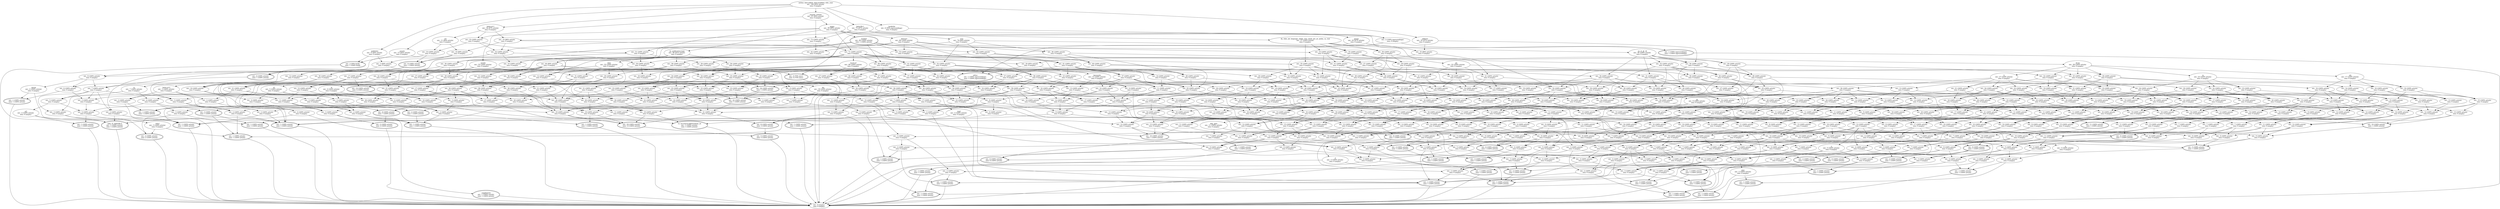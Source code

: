 digraph d{
1 [label="author, date-added, date-modified, title, year
ext.: 100 (93% article) 
own: 0 (empty) "]
2 [label="ext.: 1 (100% article) 
own: 1 (100% article) ", peripheries = 2]
3 [label="ext.: 53 (100% article) 
own: 0 (empty) "]
4 [label="ext.: 9 (100% article) 
own: 7 (100% article) ", peripheries = 2]
5 [label="ext.: 6 (100% article) 
own: 0 (empty) "]
6 [label="ext.: 1 (100% article) 
own: 1 (100% article) ", peripheries = 2]
7 [label="ext.: 10 (100% article) 
own: 0 (empty) "]
8 [label="journal, volume
ext.: 97 (95% article) 
own: 0 (empty) "]
9 [label="ext.: 9 (100% article) 
own: 1 (100% article) ", peripheries = 2]
10 [label="number
ext.: 83 (100% article) 
own: 1 (100% article) ", peripheries = 2]
11 [label="ext.: 27 (100% article) 
own: 0 (empty) "]
12 [label="ext.: 40 (100% article) 
own: 0 (empty) "]
13 [label="ext.: 26 (100% article) 
own: 0 (empty) "]
14 [label="ext.: 33 (100% article) 
own: 0 (empty) "]
15 [label="ext.: 32 (100% article) 
own: 0 (empty) "]
16 [label="ext.: 2 (100% article) 
own: 1 (100% article) ", peripheries = 2]
17 [label="ext.: 10 (100% article) 
own: 0 (empty) "]
18 [label="ext.: 5 (100% article) 
own: 0 (empty) "]
19 [label="ext.: 6 (100% article) 
own: 0 (empty) "]
20 [label="ext.: 1 (100% article) 
own: 1 (100% article) ", peripheries = 2]
21 [label="ext.: 4 (100% article) 
own: 0 (empty) "]
22 [label="ext.: 8 (100% article) 
own: 0 (empty) "]
23 [label="ext.: 2 (100% article) 
own: 0 (empty) "]
24 [label="ext.: 1 (100% article) 
own: 1 (100% article) ", peripheries = 2]
25 [label="ext.: 1 (100% article) 
own: 1 (100% article) ", peripheries = 2]
26 [label="ext.: 66 (100% article) 
own: 0 (empty) "]
27 [label="ext.: 73 (100% article) 
own: 0 (empty) "]
28 [label="ext.: 6 (100% article) 
own: 1 (100% article) ", peripheries = 2]
29 [label="ext.: 37 (100% article) 
own: 0 (empty) "]
30 [label="ext.: 11 (100% article) 
own: 1 (100% article) ", peripheries = 2]
31 [label="ext.: 12 (100% article) 
own: 0 (empty) "]
32 [label="ext.: 4 (100% article) 
own: 0 (empty) "]
33 [label="ext.: 1 (100% article) 
own: 1 (100% article) ", peripheries = 2]
34 [label="ext.: 4 (100% article) 
own: 0 (empty) "]
35 [label="pmc
ext.: 2 (100% article) 
own: 0 (empty) "]
36 [label="ext.: 5 (100% article) 
own: 0 (empty) "]
37 [label="ext.: 2 (100% article) 
own: 0 (empty) "]
38 [label="ext.: 1 (100% article) 
own: 1 (100% article) ", peripheries = 2]
39 [label="ext.: 10 (100% article) 
own: 0 (empty) "]
40 [label="ext.: 4 (100% article) 
own: 1 (100% article) ", peripheries = 2]
41 [label="ext.: 2 (100% article) 
own: 2 (100% article) ", peripheries = 2]
42 [label="abstract
ext.: 60 (100% article) 
own: 0 (empty) "]
43 [label="ext.: 11 (100% article) 
own: 0 (empty) "]
44 [label="pages
ext.: 95 (95% article) 
own: 0 (empty) "]
45 [label="ext.: 46 (100% article) 
own: 0 (empty) "]
46 [label="ext.: 12 (100% article) 
own: 0 (empty) "]
47 [label="ext.: 3 (100% article) 
own: 0 (empty) "]
48 [label="ext.: 1 (100% article) 
own: 1 (100% article) ", peripheries = 2]
49 [label="ext.: 17 (100% article) 
own: 0 (empty) "]
50 [label="ext.: 4 (100% article) 
own: 0 (empty) "]
51 [label="ext.: 2 (100% article) 
own: 0 (empty) "]
52 [label="supplement
ext.: 1 (100% article) 
own: 1 (100% article) ", peripheries = 2]
53 [label="ext.: 2 (100% article) 
own: 1 (100% article) ", peripheries = 2]
54 [label="ext.: 3 (100% article) 
own: 0 (empty) "]
55 [label="ext.: 14 (100% article) 
own: 4 (100% article) ", peripheries = 2]
56 [label="ext.: 44 (90% article) 
own: 0 (empty) "]
57 [label="issn
ext.: 74 (94% article) 
own: 0 (empty) "]
58 [label="ext.: 4 (75% misc) 
own: 4 (75% misc) ", peripheries = 2]
59 [label="ext.: 7 (100% article) 
own: 0 (empty) "]
60 [label="ext.: 11 (100% article) 
own: 0 (empty) "]
61 [label="ext.: 11 (100% article) 
own: 0 (empty) "]
62 [label="ext.: 10 (100% article) 
own: 0 (empty) "]
63 [label="ext.: 42 (100% article) 
own: 0 (empty) "]
64 [label="ext.: 2 (100% article) 
own: 1 (100% article) ", peripheries = 2]
65 [label="ext.: 41 (100% article) 
own: 0 (empty) "]
66 [label="ext.: 9 (100% article) 
own: 1 (100% article) ", peripheries = 2]
67 [label="ext.: 14 (100% article) 
own: 0 (empty) "]
68 [label="ext.: 71 (100% article) 
own: 0 (empty) "]
69 [label="ext.: 14 (100% article) 
own: 0 (empty) "]
70 [label="ext.: 14 (100% article) 
own: 0 (empty) "]
71 [label="ext.: 15 (100% article) 
own: 0 (empty) "]
72 [label="ext.: 11 (100% article) 
own: 0 (empty) "]
73 [label="ext.: 13 (100% article) 
own: 0 (empty) "]
74 [label="ext.: 10 (100% article) 
own: 0 (empty) "]
75 [label="ext.: 3 (100% article) 
own: 0 (empty) "]
76 [label="ext.: 2 (100% article) 
own: 1 (100% article) ", peripheries = 2]
77 [label="ext.: 3 (100% article) 
own: 0 (empty) "]
78 [label="ext.: 7 (100% article) 
own: 0 (empty) "]
79 [label="ext.: 5 (100% article) 
own: 0 (empty) "]
80 [label="ext.: 6 (100% article) 
own: 0 (empty) "]
81 [label="ext.: 1 (100% article) 
own: 1 (100% article) ", peripheries = 2]
82 [label="ext.: 6 (100% article) 
own: 1 (100% article) ", peripheries = 2]
83 [label="ext.: 8 (100% article) 
own: 0 (empty) "]
84 [label="ext.: 5 (100% article) 
own: 0 (empty) "]
85 [label="ext.: 7 (100% article) 
own: 0 (empty) "]
86 [label="ext.: 4 (100% article) 
own: 0 (empty) "]
87 [label="ext.: 1 (100% article) 
own: 1 (100% article) ", peripheries = 2]
88 [label="ext.: 3 (100% article) 
own: 1 (100% article) ", peripheries = 2]
89 [label="ext.: 1 (100% article) 
own: 1 (100% article) ", peripheries = 2]
90 [label="ext.: 6 (100% article) 
own: 0 (empty) "]
91 [label="ext.: 3 (100% article) 
own: 1 (100% article) ", peripheries = 2]
92 [label="ext.: 36 (100% article) 
own: 0 (empty) "]
93 [label="ext.: 63 (100% article) 
own: 0 (empty) "]
94 [label="ext.: 30 (100% article) 
own: 0 (empty) "]
95 [label="ext.: 37 (100% article) 
own: 0 (empty) "]
96 [label="ext.: 48 (100% article) 
own: 0 (empty) "]
97 [label="ext.: 34 (100% article) 
own: 0 (empty) "]
98 [label="ext.: 41 (100% article) 
own: 0 (empty) "]
99 [label="ext.: 52 (100% article) 
own: 0 (empty) "]
100 [label="ext.: 22 (100% article) 
own: 1 (100% article) ", peripheries = 2]
101 [label="ext.: 38 (100% article) 
own: 0 (empty) "]
102 [label="isi, publication-type
ext.: 46 (91% article) 
own: 0 (empty) "]
103 [label="ext.: 24 (100% article) 
own: 1 (100% article) ", peripheries = 2]
104 [label="ext.: 10 (100% article) 
own: 1 (100% article) ", peripheries = 2]
105 [label="ext.: 13 (100% article) 
own: 0 (empty) "]
106 [label="ext.: 13 (100% article) 
own: 0 (empty) "]
107 [label="ext.: 14 (100% article) 
own: 0 (empty) "]
108 [label="ext.: 12 (100% article) 
own: 0 (empty) "]
109 [label="ext.: 13 (100% article) 
own: 0 (empty) "]
110 [label="ext.: 16 (100% article) 
own: 0 (empty) "]
111 [label="ext.: 16 (100% article) 
own: 0 (empty) "]
112 [label="mh
ext.: 17 (100% article) 
own: 0 (empty) "]
113 [label="ext.: 15 (100% article) 
own: 0 (empty) "]
114 [label="ext.: 5 (100% article) 
own: 1 (100% article) ", peripheries = 2]
115 [label="ext.: 7 (100% article) 
own: 0 (empty) "]
116 [label="ext.: 12 (100% article) 
own: 0 (empty) "]
117 [label="ext.: 13 (100% article) 
own: 0 (empty) "]
118 [label="ext.: 6 (100% article) 
own: 0 (empty) "]
119 [label="ext.: 11 (100% article) 
own: 0 (empty) "]
120 [label="ext.: 12 (100% article) 
own: 0 (empty) "]
121 [label="ext.: 12 (100% article) 
own: 0 (empty) "]
122 [label="ext.: 15 (100% article) 
own: 0 (empty) "]
123 [label="ext.: 15 (100% article) 
own: 0 (empty) "]
124 [label="ext.: 16 (100% article) 
own: 0 (empty) "]
125 [label="ext.: 14 (100% article) 
own: 0 (empty) "]
126 [label="ext.: 6 (100% article) 
own: 0 (empty) "]
127 [label="ext.: 8 (100% article) 
own: 0 (empty) "]
128 [label="ext.: 7 (100% article) 
own: 0 (empty) "]
129 [label="ext.: 9 (100% article) 
own: 0 (empty) "]
130 [label="ext.: 8 (100% article) 
own: 0 (empty) "]
131 [label="m3
ext.: 2 (100% article) 
own: 0 (empty) "]
132 [label="ext.: 30 (100% article) 
own: 0 (empty) "]
133 [label="ext.: 29 (100% article) 
own: 0 (empty) "]
134 [label="ext.: 7 (100% article) 
own: 0 (empty) "]
135 [label="ext.: 2 (100% article) 
own: 0 (empty) "]
136 [label="ext.: 5 (100% article) 
own: 0 (empty) "]
137 [label="ext.: 4 (100% article) 
own: 0 (empty) "]
138 [label="ty
ext.: 7 (100% article) 
own: 0 (empty) "]
139 [label="isbn, l3, bdsk-file-2
ext.: 1 (100% article) 
own: 1 (100% article) ", peripheries = 2]
140 [label="bdsk-file-1
ext.: 75 (97% article) 
own: 0 (empty) "]
141 [label="group
ext.: 43 (97% article) 
own: 0 (empty) "]
142 [label="booktitle
ext.: 6 (50% inproceedings) 
own: 0 (empty) "]
143 [label="ext.: 1 (100% inproceedings) 
own: 1 (100% inproceedings) ", peripheries = 2]
144 [label="ext.: 3 (100% article) 
own: 0 (empty) "]
145 [label="ext.: 17 (100% article) 
own: 0 (empty) "]
146 [label="ext.: 6 (100% article) 
own: 0 (empty) "]
147 [label="ext.: 2 (100% article) 
own: 0 (empty) "]
148 [label="ext.: 1 (100% article) 
own: 1 (100% article) ", peripheries = 2]
149 [label="url
ext.: 11 (90% article) 
own: 0 (empty) "]
150 [label="ext.: 10 (90% article) 
own: 0 (empty) "]
151 [label="bdsk-url-1
ext.: 34 (97% article) 
own: 0 (empty) "]
152 [label="ext.: 33 (96% article) 
own: 0 (empty) "]
153 [label="ext.: 20 (95% article) 
own: 0 (empty) "]
154 [label="ext.: 3 (66% article) 
own: 0 (empty) "]
155 [label="ext.: 33 (96% article) 
own: 0 (empty) "]
156 [label="address
ext.: 35 (97% article) 
own: 0 (empty) "]
157 [label="ext.: 2 (100% inproceedings) 
own: 0 (empty) "]
158 [label="editor
ext.: 1 (100% inproceedings) 
own: 1 (100% inproceedings) ", peripheries = 2]
159 [label="ext.: 30 (100% article) 
own: 0 (empty) "]
160 [label="ext.: 2 (100% article) 
own: 0 (empty) "]
161 [label="month
ext.: 33 (100% article) 
own: 0 (empty) "]
162 [label="ext.: 1 (100% article) 
own: 1 (100% article) ", peripheries = 2]
163 [label="publisher
ext.: 4 (50% article) 
own: 0 (empty) "]
164 [label="annote
ext.: 13 (92% article) 
own: 0 (empty) "]
165 [label="ext.: 2 (50% book) 
own: 1 (100% book) ", peripheries = 2]
166 [label="ext.: 14 (100% article) 
own: 0 (empty) "]
167 [label="ext.: 14 (100% article) 
own: 0 (empty) "]
168 [label="ext.: 20 (100% article) 
own: 0 (empty) "]
169 [label="ext.: 21 (100% article) 
own: 0 (empty) "]
170 [label="ext.: 23 (100% article) 
own: 0 (empty) "]
171 [label="ext.: 18 (100% article) 
own: 0 (empty) "]
172 [label="ext.: 7 (100% article) 
own: 0 (empty) "]
173 [label="ext.: 17 (100% article) 
own: 0 (empty) "]
174 [label="ext.: 23 (100% article) 
own: 0 (empty) "]
175 [label="ext.: 24 (100% article) 
own: 0 (empty) "]
176 [label="ext.: 26 (100% article) 
own: 0 (empty) "]
177 [label="ext.: 21 (100% article) 
own: 0 (empty) "]
178 [label="ext.: 8 (100% article) 
own: 0 (empty) "]
179 [label="ext.: 6 (100% article) 
own: 0 (empty) "]
180 [label="ext.: 5 (100% article) 
own: 0 (empty) "]
181 [label="ext.: 16 (100% article) 
own: 0 (empty) "]
182 [label="ext.: 22 (100% article) 
own: 0 (empty) "]
183 [label="ext.: 23 (100% article) 
own: 0 (empty) "]
184 [label="ext.: 25 (100% article) 
own: 0 (empty) "]
185 [label="ext.: 20 (100% article) 
own: 0 (empty) "]
186 [label="ext.: 19 (100% article) 
own: 0 (empty) "]
187 [label="rn
ext.: 25 (100% article) 
own: 0 (empty) "]
188 [label="ext.: 26 (100% article) 
own: 0 (empty) "]
189 [label="dcom
ext.: 28 (100% article) 
own: 0 (empty) "]
190 [label="ext.: 23 (100% article) 
own: 0 (empty) "]
191 [label="ext.: 15 (100% article) 
own: 0 (empty) "]
192 [label="ext.: 21 (100% article) 
own: 0 (empty) "]
193 [label="ext.: 22 (100% article) 
own: 0 (empty) "]
194 [label="ext.: 24 (100% article) 
own: 0 (empty) "]
195 [label="ext.: 19 (100% article) 
own: 0 (empty) "]
196 [label="ext.: 18 (100% article) 
own: 0 (empty) "]
197 [label="ext.: 24 (100% article) 
own: 0 (empty) "]
198 [label="ext.: 25 (100% article) 
own: 0 (empty) "]
199 [label="lr
ext.: 27 (100% article) 
own: 0 (empty) "]
200 [label="ext.: 22 (100% article) 
own: 0 (empty) "]
201 [label="ext.: 47 (100% article) 
own: 0 (empty) "]
202 [label="ext.: 1 (100% article) 
own: 1 (100% article) ", peripheries = 2]
203 [label="ext.: 7 (100% article) 
own: 0 (empty) "]
204 [label="ext.: 7 (100% article) 
own: 0 (empty) "]
205 [label="ext.: 10 (100% article) 
own: 0 (empty) "]
206 [label="ext.: 9 (100% article) 
own: 0 (empty) "]
207 [label="ext.: 10 (100% article) 
own: 0 (empty) "]
208 [label="ext.: 11 (100% article) 
own: 0 (empty) "]
209 [label="ext.: 10 (100% article) 
own: 0 (empty) "]
210 [label="ext.: 10 (100% article) 
own: 0 (empty) "]
211 [label="ext.: 11 (100% article) 
own: 0 (empty) "]
212 [label="ext.: 11 (100% article) 
own: 0 (empty) "]
213 [label="ext.: 12 (100% article) 
own: 0 (empty) "]
214 [label="ext.: 17 (100% article) 
own: 0 (empty) "]
215 [label="ext.: 8 (100% article) 
own: 0 (empty) "]
216 [label="ext.: 3 (100% article) 
own: 1 (100% article) ", peripheries = 2]
217 [label="ext.: 13 (100% article) 
own: 0 (empty) "]
218 [label="ext.: 19 (100% article) 
own: 0 (empty) "]
219 [label="ext.: 29 (100% article) 
own: 0 (empty) "]
220 [label="ext.: 31 (100% article) 
own: 0 (empty) "]
221 [label="ext.: 15 (100% article) 
own: 0 (empty) "]
222 [label="ext.: 16 (100% article) 
own: 0 (empty) "]
223 [label="ext.: 18 (100% article) 
own: 0 (empty) "]
224 [label="ext.: 27 (100% article) 
own: 0 (empty) "]
225 [label="ext.: 35 (100% article) 
own: 0 (empty) "]
226 [label="ext.: 33 (100% article) 
own: 0 (empty) "]
227 [label="ext.: 16 (100% article) 
own: 0 (empty) "]
228 [label="ext.: 21 (100% article) 
own: 0 (empty) "]
229 [label="ext.: 20 (100% article) 
own: 0 (empty) "]
230 [label="ext.: 24 (100% article) 
own: 0 (empty) "]
231 [label="ext.: 16 (100% article) 
own: 0 (empty) "]
232 [label="ext.: 19 (100% article) 
own: 0 (empty) "]
233 [label="ext.: 26 (100% article) 
own: 0 (empty) "]
234 [label="ext.: 33 (100% article) 
own: 0 (empty) "]
235 [label="ext.: 31 (100% article) 
own: 0 (empty) "]
236 [label="ext.: 29 (100% article) 
own: 0 (empty) "]
237 [label="da, edat, jid, language, mhda, own, pmid, pst, pt, pubm, so, stat
ext.: 37 (100% article) 
own: 0 (empty) "]
238 [label="ext.: 35 (100% article) 
own: 0 (empty) "]
239 [label="ext.: 16 (100% article) 
own: 0 (empty) "]
240 [label="ext.: 20 (100% article) 
own: 0 (empty) "]
241 [label="ext.: 19 (100% article) 
own: 0 (empty) "]
242 [label="ext.: 17 (100% article) 
own: 0 (empty) "]
243 [label="pii
ext.: 22 (100% article) 
own: 0 (empty) "]
244 [label="ext.: 21 (100% article) 
own: 0 (empty) "]
245 [label="ext.: 16 (100% article) 
own: 0 (empty) "]
246 [label="ext.: 18 (100% article) 
own: 0 (empty) "]
247 [label="ext.: 12 (100% article) 
own: 0 (empty) "]
248 [label="ext.: 10 (100% article) 
own: 1 (100% article) ", peripheries = 2]
249 [label="ext.: 16 (100% article) 
own: 0 (empty) "]
250 [label="ext.: 19 (100% article) 
own: 0 (empty) "]
251 [label="ext.: 18 (100% article) 
own: 0 (empty) "]
252 [label="ext.: 21 (100% article) 
own: 0 (empty) "]
253 [label="ext.: 17 (100% article) 
own: 0 (empty) "]
254 [label="ext.: 20 (100% article) 
own: 0 (empty) "]
255 [label="ext.: 8 (100% article) 
own: 1 (100% article) ", peripheries = 2]
256 [label="ext.: 10 (100% article) 
own: 0 (empty) "]
257 [label="ext.: 6 (100% article) 
own: 0 (empty) "]
258 [label="ext.: 7 (100% article) 
own: 0 (empty) "]
259 [label="ext.: 7 (100% article) 
own: 0 (empty) "]
260 [label="ext.: 8 (100% article) 
own: 0 (empty) "]
261 [label="ext.: 4 (100% article) 
own: 0 (empty) "]
262 [label="ext.: 4 (100% article) 
own: 0 (empty) "]
263 [label="ext.: 13 (100% article) 
own: 0 (empty) "]
264 [label="ext.: 11 (100% article) 
own: 0 (empty) "]
265 [label="ext.: 2 (100% article) 
own: 1 (100% article) ", peripheries = 2]
266 [label="ext.: 6 (100% article) 
own: 1 (100% article) ", peripheries = 2]
267 [label="ext.: 10 (100% article) 
own: 0 (empty) "]
268 [label="ext.: 25 (100% article) 
own: 0 (empty) "]
269 [label="ext.: 12 (100% article) 
own: 0 (empty) "]
270 [label="ext.: 28 (100% article) 
own: 0 (empty) "]
271 [label="ext.: 23 (100% article) 
own: 0 (empty) "]
272 [label="ext.: 25 (100% article) 
own: 0 (empty) "]
273 [label="ext.: 9 (100% article) 
own: 0 (empty) "]
274 [label="ext.: 12 (100% article) 
own: 0 (empty) "]
275 [label="ext.: 17 (100% article) 
own: 0 (empty) "]
276 [label="ext.: 22 (100% article) 
own: 0 (empty) "]
277 [label="co, iso-source-abbreviation, ps
ext.: 1 (100% article) 
own: 1 (100% article) ", peripheries = 2]
278 [label="ext.: 9 (100% article) 
own: 0 (empty) "]
279 [label="ext.: 18 (100% article) 
own: 0 (empty) "]
280 [label="ext.: 28 (100% article) 
own: 0 (empty) "]
281 [label="ext.: 30 (100% article) 
own: 0 (empty) "]
282 [label="ext.: 14 (100% article) 
own: 0 (empty) "]
283 [label="ext.: 10 (100% article) 
own: 0 (empty) "]
284 [label="ext.: 17 (100% article) 
own: 0 (empty) "]
285 [label="ext.: 26 (100% article) 
own: 0 (empty) "]
286 [label="ext.: 34 (100% article) 
own: 0 (empty) "]
287 [label="ext.: 32 (100% article) 
own: 0 (empty) "]
288 [label="ext.: 15 (100% article) 
own: 0 (empty) "]
289 [label="ext.: 20 (100% article) 
own: 0 (empty) "]
290 [label="ext.: 19 (100% article) 
own: 0 (empty) "]
291 [label="ext.: 23 (100% article) 
own: 0 (empty) "]
292 [label="ext.: 15 (100% article) 
own: 0 (empty) "]
293 [label="ext.: 18 (100% article) 
own: 0 (empty) "]
294 [label="ext.: 25 (100% article) 
own: 0 (empty) "]
295 [label="ext.: 32 (100% article) 
own: 0 (empty) "]
296 [label="ext.: 30 (100% article) 
own: 0 (empty) "]
297 [label="ext.: 28 (100% article) 
own: 0 (empty) "]
298 [label="au, jt, pl, sb
ext.: 36 (100% article) 
own: 0 (empty) "]
299 [label="ext.: 34 (100% article) 
own: 0 (empty) "]
300 [label="ext.: 15 (100% article) 
own: 0 (empty) "]
301 [label="ext.: 19 (100% article) 
own: 0 (empty) "]
302 [label="ext.: 18 (100% article) 
own: 0 (empty) "]
303 [label="ext.: 16 (100% article) 
own: 0 (empty) "]
304 [label="ext.: 21 (100% article) 
own: 0 (empty) "]
305 [label="ext.: 20 (100% article) 
own: 0 (empty) "]
306 [label="ext.: 15 (100% article) 
own: 0 (empty) "]
307 [label="ext.: 15 (100% article) 
own: 0 (empty) "]
308 [label="ext.: 17 (100% article) 
own: 0 (empty) "]
309 [label="ext.: 11 (100% article) 
own: 0 (empty) "]
310 [label="ext.: 12 (100% article) 
own: 0 (empty) "]
311 [label="ext.: 10 (100% article) 
own: 0 (empty) "]
312 [label="ext.: 6 (100% article) 
own: 6 (100% article) ", peripheries = 2]
313 [label="ext.: 5 (100% article) 
own: 0 (empty) "]
314 [label="ext.: 15 (100% article) 
own: 0 (empty) "]
315 [label="ext.: 1 (100% article) 
own: 1 (100% article) ", peripheries = 2]
316 [label="ext.: 2 (100% article) 
own: 0 (empty) "]
317 [label="si
ext.: 3 (100% article) 
own: 0 (empty) "]
318 [label="ext.: 1 (100% article) 
own: 1 (100% article) ", peripheries = 2]
319 [label="ext.: 8 (100% article) 
own: 0 (empty) "]
320 [label="ext.: 4 (100% article) 
own: 0 (empty) "]
321 [label="ext.: 15 (100% article) 
own: 0 (empty) "]
322 [label="ext.: 10 (100% article) 
own: 0 (empty) "]
323 [label="ext.: 11 (100% article) 
own: 0 (empty) "]
324 [label="ext.: 18 (100% article) 
own: 0 (empty) "]
325 [label="ext.: 13 (100% article) 
own: 0 (empty) "]
326 [label="keywords
ext.: 15 (100% article) 
own: 0 (empty) "]
327 [label="ext.: 17 (100% article) 
own: 0 (empty) "]
328 [label="ext.: 20 (100% article) 
own: 0 (empty) "]
329 [label="ext.: 16 (100% article) 
own: 0 (empty) "]
330 [label="ext.: 19 (100% article) 
own: 0 (empty) "]
331 [label="ext.: 7 (100% article) 
own: 0 (empty) "]
332 [label="ext.: 9 (100% article) 
own: 0 (empty) "]
333 [label="ext.: 25 (100% article) 
own: 0 (empty) "]
334 [label="ext.: 28 (100% article) 
own: 0 (empty) "]
335 [label="ext.: 27 (100% article) 
own: 0 (empty) "]
336 [label="ext.: 30 (100% article) 
own: 0 (empty) "]
337 [label="ext.: 17 (100% article) 
own: 0 (empty) "]
338 [label="ext.: 19 (100% article) 
own: 0 (empty) "]
339 [label="ext.: 17 (100% article) 
own: 0 (empty) "]
340 [label="ext.: 20 (100% article) 
own: 0 (empty) "]
341 [label="ext.: 19 (100% article) 
own: 0 (empty) "]
342 [label="ext.: 22 (100% article) 
own: 0 (empty) "]
343 [label="ext.: 18 (100% article) 
own: 0 (empty) "]
344 [label="ext.: 21 (100% article) 
own: 0 (empty) "]
345 [label="ext.: 9 (100% article) 
own: 0 (empty) "]
346 [label="ext.: 11 (100% article) 
own: 0 (empty) "]
347 [label="ext.: 10 (100% article) 
own: 0 (empty) "]
348 [label="ext.: 13 (100% article) 
own: 0 (empty) "]
349 [label="ext.: 39 (100% article) 
own: 0 (empty) "]
350 [label="ext.: 24 (100% article) 
own: 0 (empty) "]
351 [label="ext.: 27 (100% article) 
own: 0 (empty) "]
352 [label="ext.: 26 (100% article) 
own: 0 (empty) "]
353 [label="ext.: 29 (100% article) 
own: 0 (empty) "]
354 [label="ext.: 16 (100% article) 
own: 0 (empty) "]
355 [label="ext.: 18 (100% article) 
own: 0 (empty) "]
356 [label="ext.: 2 (100% article) 
own: 1 (100% article) ", peripheries = 2]
357 [label="ext.: 4 (100% article) 
own: 0 (empty) "]
358 [label="ext.: 7 (100% article) 
own: 0 (empty) "]
359 [label="ext.: 2 (100% article) 
own: 0 (empty) "]
360 [label="ext.: 12 (100% article) 
own: 0 (empty) "]
361 [label="ext.: 9 (100% article) 
own: 0 (empty) "]
362 [label="ext.: 1 (100% article) 
own: 1 (100% article) ", peripheries = 2]
363 [label="ext.: 28 (100% article) 
own: 0 (empty) "]
364 [label="ext.: 27 (100% article) 
own: 0 (empty) "]
365 [label="dep, phst
ext.: 11 (100% article) 
own: 0 (empty) "]
366 [label="gr
ext.: 9 (100% article) 
own: 0 (empty) "]
367 [label="ext.: 19 (100% article) 
own: 0 (empty) "]
368 [label="ext.: 4 (100% article) 
own: 0 (empty) "]
369 [label="ext.: 31 (100% article) 
own: 0 (empty) "]
370 [label="ext.: 30 (100% article) 
own: 0 (empty) "]
371 [label="ext.: 18 (100% article) 
own: 0 (empty) "]
372 [label="local-url
ext.: 49 (100% article) 
own: 0 (empty) "]
373 [label="ext.: 6 (100% article) 
own: 0 (empty) "]
374 [label="ext.: 16 (100% article) 
own: 0 (empty) "]
375 [label="ext.: 18 (100% article) 
own: 0 (empty) "]
376 [label="ext.: 12 (100% article) 
own: 0 (empty) "]
377 [label="ext.: 17 (100% article) 
own: 0 (empty) "]
378 [label="ext.: 20 (100% article) 
own: 0 (empty) "]
379 [label="ext.: 19 (100% article) 
own: 0 (empty) "]
380 [label="ext.: 13 (100% article) 
own: 0 (empty) "]
381 [label="ext.: 13 (100% article) 
own: 0 (empty) "]
382 [label="ext.: 14 (100% article) 
own: 0 (empty) "]
383 [label="ext.: 4 (100% article) 
own: 0 (empty) "]
384 [label="ext.: 23 (100% article) 
own: 0 (empty) "]
385 [label="ext.: 7 (100% article) 
own: 0 (empty) "]
386 [label="ext.: 16 (100% article) 
own: 0 (empty) "]
387 [label="ext.: 19 (100% article) 
own: 0 (empty) "]
388 [label="ext.: 20 (100% article) 
own: 0 (empty) "]
389 [label="ext.: 3 (100% article) 
own: 0 (empty) "]
390 [label="ext.: 1 (100% article) 
own: 1 (100% article) ", peripheries = 2]
391 [label="ext.: 3 (100% article) 
own: 0 (empty) "]
392 [label="ext.: 2 (100% article) 
own: 0 (empty) "]
393 [label="ext.: 9 (100% article) 
own: 0 (empty) "]
394 [label="ext.: 3 (100% article) 
own: 0 (empty) "]
395 [label="ext.: 12 (100% article) 
own: 0 (empty) "]
396 [label="ext.: 4 (100% article) 
own: 0 (empty) "]
397 [label="ext.: 4 (100% article) 
own: 0 (empty) "]
398 [label="ext.: 2 (100% article) 
own: 0 (empty) "]
399 [label="ext.: 6 (100% article) 
own: 0 (empty) "]
400 [label="ci
ext.: 5 (100% article) 
own: 0 (empty) "]
401 [label="ext.: 2 (100% article) 
own: 0 (empty) "]
402 [label="ext.: 4 (100% article) 
own: 0 (empty) "]
403 [label="ext.: 5 (100% article) 
own: 0 (empty) "]
404 [label="ext.: 3 (100% article) 
own: 0 (empty) "]
405 [label="ext.: 3 (100% article) 
own: 0 (empty) "]
406 [label="ext.: 3 (100% article) 
own: 0 (empty) "]
407 [label="ext.: 2 (100% article) 
own: 0 (empty) "]
408 [label="ext.: 1 (100% article) 
own: 1 (100% article) ", peripheries = 2]
409 [label="title1
ext.: 3 (100% article) 
own: 0 (empty) "]
410 [label="ext.: 3 (100% article) 
own: 0 (empty) "]
411 [label="ext.: 2 (100% article) 
own: 2 (100% article) ", peripheries = 2]
412 [label="eprint
ext.: 2 (100% article) 
own: 0 (empty) "]
413 [label="ext.: 7 (100% article) 
own: 0 (empty) "]
414 [label="ext.: 2 (100% article) 
own: 0 (empty) "]
415 [label="ext.: 9 (100% article) 
own: 0 (empty) "]
416 [label="ext.: 3 (100% article) 
own: 0 (empty) "]
417 [label="doi
ext.: 18 (100% article) 
own: 0 (empty) "]
418 [label="bdsk-url-2
ext.: 3 (100% article) 
own: 0 (empty) "]
419 [label="ext.: 2 (100% article) 
own: 0 (empty) "]
420 [label="ext.: 11 (100% article) 
own: 0 (empty) "]
421 [label="ext.: 26 (100% article) 
own: 0 (empty) "]
422 [label="ext.: 2 (100% article) 
own: 0 (empty) "]
423 [label="ext.: 3 (100% article) 
own: 0 (empty) "]
424 [label="ext.: 1 (100% article) 
own: 1 (100% article) ", peripheries = 2]
425 [label="ext.: 30 (100% article) 
own: 0 (empty) "]
426 [label="ext.: 21 (100% article) 
own: 0 (empty) "]
427 [label="ext.: 4 (100% article) 
own: 0 (empty) "]
428 [label="ext.: 2 (100% article) 
own: 0 (empty) "]
429 [label="af
ext.: 5 (100% article) 
own: 0 (empty) "]
430 [label="ext.: 3 (100% article) 
own: 0 (empty) "]
431 [label="ext.: 3 (100% article) 
own: 0 (empty) "]
432 [label="di
ext.: 4 (100% article) 
own: 0 (empty) "]
433 [label="ext.: 23 (100% article) 
own: 0 (empty) "]
434 [label="ext.: 25 (100% article) 
own: 0 (empty) "]
435 [label="ext.: 22 (100% article) 
own: 0 (empty) "]
436 [label="ext.: 21 (100% article) 
own: 0 (empty) "]
437 [label="ext.: 40 (100% article) 
own: 0 (empty) "]
438 [label="ext.: 31 (100% article) 
own: 0 (empty) "]
439 [label="ext.: 24 (100% article) 
own: 0 (empty) "]
440 [label="ext.: 26 (100% article) 
own: 0 (empty) "]
441 [label="ext.: 20 (100% article) 
own: 0 (empty) "]
442 [label="ext.: 24 (100% article) 
own: 0 (empty) "]
443 [label="ext.: 27 (100% article) 
own: 0 (empty) "]
444 [label="ext.: 1 (100% article) 
own: 1 (100% article) ", peripheries = 2]
445 [label="ext.: 27 (100% article) 
own: 0 (empty) "]
446 [label="ext.: 20 (100% article) 
own: 0 (empty) "]
447 [label="ext.: 21 (100% article) 
own: 0 (empty) "]
448 [label="ext.: 20 (100% article) 
own: 0 (empty) "]
449 [label="ext.: 28 (100% article) 
own: 0 (empty) "]
450 [label="ext.: 19 (100% article) 
own: 0 (empty) "]
451 [label="ext.: 23 (100% article) 
own: 0 (empty) "]
452 [label="ext.: 19 (100% article) 
own: 0 (empty) "]
453 [label="ext.: 18 (100% article) 
own: 13 (100% article) ", peripheries = 2]
454 [label="ext.: 3 (100% article) 
own: 0 (empty) "]
455 [label="ext.: 2 (100% article) 
own: 0 (empty) "]
456 [label="ext.: 1 (100% article) 
own: 1 (100% article) ", peripheries = 2]
457 [label="ext.: 7 (100% article) 
own: 0 (empty) "]
458 [label="ext.: 3 (100% article) 
own: 0 (empty) "]
459 [label="ext.: 10 (100% article) 
own: 0 (empty) "]
460 [label="ext.: 2 (100% article) 
own: 0 (empty) "]
461 [label="ext.: 1 (100% article) 
own: 1 (100% article) ", peripheries = 2]
462 [label="ext.: 9 (100% article) 
own: 0 (empty) "]
463 [label="ext.: 12 (100% article) 
own: 0 (empty) "]
464 [label="ext.: 11 (100% article) 
own: 0 (empty) "]
465 [label="ext.: 22 (100% article) 
own: 0 (empty) "]
466 [label="ext.: 23 (100% article) 
own: 0 (empty) "]
467 [label="ext.: 22 (100% article) 
own: 0 (empty) "]
468 [label="ext.: 21 (100% article) 
own: 0 (empty) "]
469 [label="ext.: 9 (100% article) 
own: 0 (empty) "]
470 [label="ext.: 8 (100% article) 
own: 3 (100% article) ", peripheries = 2]
471 [label="ext.: 5 (100% article) 
own: 0 (empty) "]
472 [label="ext.: 11 (100% article) 
own: 0 (empty) "]
473 [label="ext.: 7 (100% article) 
own: 0 (empty) "]
474 [label="ext.: 8 (100% article) 
own: 0 (empty) "]
475 [label="ext.: 10 (100% article) 
own: 0 (empty) "]
476 [label="ext.: 8 (100% article) 
own: 0 (empty) "]
477 [label="ext.: 12 (100% article) 
own: 0 (empty) "]
478 [label="ext.: 11 (100% article) 
own: 0 (empty) "]
479 [label="ext.: 8 (100% article) 
own: 0 (empty) "]
480 [label="ext.: 11 (100% article) 
own: 0 (empty) "]
481 [label="ext.: 8 (100% article) 
own: 0 (empty) "]
482 [label="ext.: 12 (100% article) 
own: 0 (empty) "]
483 [label="ext.: 11 (100% article) 
own: 0 (empty) "]
484 [label="ext.: 9 (100% article) 
own: 0 (empty) "]
485 [label="ext.: 13 (100% article) 
own: 0 (empty) "]
486 [label="ext.: 12 (100% article) 
own: 0 (empty) "]
487 [label="rf
ext.: 2 (100% article) 
own: 0 (empty) "]
488 [label="ext.: 4 (100% article) 
own: 0 (empty) "]
489 [label="ext.: 5 (100% article) 
own: 0 (empty) "]
490 [label="ext.: 3 (100% article) 
own: 0 (empty) "]
491 [label="ext.: 2 (100% article) 
own: 0 (empty) "]
492 [label="ext.: 1 (100% article) 
own: 1 (100% article) ", peripheries = 2]
493 [label="ext.: 28 (100% article) 
own: 0 (empty) "]
494 [label="ext.: 31 (100% article) 
own: 0 (empty) "]
495 [label="ext.: 29 (100% article) 
own: 0 (empty) "]
496 [label="date
ext.: 32 (100% article) 
own: 0 (empty) "]
497 [label="ext.: 20 (100% article) 
own: 0 (empty) "]
498 [label="read
ext.: 2 (100% article) 
own: 0 (empty) "]
499 [label="ext.: 21 (100% article) 
own: 0 (empty) "]
500 [label="ext.: 20 (100% article) 
own: 0 (empty) "]
501 [label="ext.: 19 (100% article) 
own: 0 (empty) "]
502 [label="ext.: 23 (100% article) 
own: 0 (empty) "]
503 [label="ext.: 24 (100% article) 
own: 0 (empty) "]
504 [label="ext.: 23 (100% article) 
own: 0 (empty) "]
505 [label="ext.: 22 (100% article) 
own: 0 (empty) "]
506 [label="ext.: 1 (100% article) 
own: 1 (100% article) ", peripheries = 2]
507 [label="ext.: 5 (100% article) 
own: 5 (100% article) ", peripheries = 2]
508 [label="ext.: 0 (empty) 
own: 0 (empty) "]
1->140;
1->142;
1->151;
1->156;
1->163;
1->164;
140->141;
140->152;
140->155;
140->157;
142->157;
151->149;
151->152;
156->155;
163->165;
164->165;
8->14;
8->27;
8->44;
141->143;
149->150;
152->150;
152->153;
155->153;
157->143;
14->7;
14->15;
14->369;
27->15;
27->63;
27->68;
44->10;
44->42;
44->57;
44->68;
44->161;
44->369;
150->154;
7->9;
10->3;
10->26;
10->93;
10->132;
10->159;
15->9;
15->39;
15->370;
42->3;
42->45;
42->46;
42->65;
42->363;
57->45;
57->93;
57->99;
63->39;
63->98;
68->26;
68->65;
68->98;
68->99;
68->370;
68->372;
68->435;
161->46;
161->159;
161->435;
369->132;
369->363;
369->370;
3->11;
3->12;
3->17;
3->29;
9->40;
26->29;
26->95;
26->96;
26->133;
26->201;
26->326;
26->447;
26->463;
39->40;
45->12;
45->270;
46->17;
65->29;
65->67;
65->270;
65->364;
65->384;
93->12;
93->96;
98->67;
98->95;
98->97;
98->426;
98->443;
99->96;
99->97;
99->270;
99->437;
102->56;
102->101;
102->440;
102->496;
132->11;
132->130;
132->133;
159->17;
159->447;
363->11;
363->364;
370->133;
370->364;
370->371;
372->201;
372->371;
372->384;
372->436;
372->437;
372->443;
435->426;
435->436;
435->447;
11->5;
11->13;
12->268;
29->13;
29->60;
29->167;
29->268;
29->276;
56->49;
56->58;
56->92;
56->429;
56->432;
56->438;
56->439;
67->60;
95->60;
95->94;
95->320;
95->415;
95->421;
95->446;
96->94;
96->268;
96->349;
96->464;
97->94;
97->442;
101->92;
101->272;
101->495;
130->5;
130->134;
130->412;
133->13;
133->134;
133->137;
133->138;
133->214;
133->415;
133->417;
133->418;
201->214;
201->276;
201->348;
201->349;
201->421;
201->448;
270->268;
326->167;
326->320;
326->348;
364->13;
364->386;
371->214;
371->386;
384->276;
384->386;
426->446;
436->448;
437->349;
437->442;
440->272;
440->434;
440->439;
440->503;
443->421;
443->442;
447->446;
447->448;
463->137;
463->464;
496->438;
496->494;
496->495;
5->2;
5->18;
13->18;
13->22;
13->90;
13->145;
13->204;
13->314;
49->50;
49->54;
49->55;
49->269;
60->22;
60->458;
92->55;
92->271;
92->449;
94->451;
94->462;
134->18;
134->135;
134->136;
134->416;
134->423;
138->90;
138->136;
167->204;
167->274;
167->458;
214->314;
214->419;
214->420;
214->422;
214->423;
268->275;
272->103;
272->271;
272->502;
276->274;
276->275;
276->314;
320->458;
348->274;
348->347;
349->275;
349->347;
349->451;
349->469;
386->314;
412->2;
415->22;
415->413;
415->416;
415->422;
417->145;
417->413;
417->420;
418->160;
418->419;
421->422;
421->451;
421->498;
429->50;
429->430;
432->54;
432->430;
434->103;
434->433;
434->504;
438->269;
438->425;
438->449;
439->271;
439->433;
439->466;
442->451;
464->462;
464->469;
494->425;
494->493;
495->449;
495->493;
503->466;
503->499;
503->502;
503->504;
18->21;
18->23;
22->19;
22->23;
22->392;
50->51;
54->51;
55->267;
90->21;
90->91;
90->410;
103->100;
103->505;
136->21;
136->131;
145->19;
160->162;
204->91;
204->313;
204->392;
269->43;
269->267;
271->100;
271->465;
274->273;
274->313;
275->273;
314->313;
314->410;
347->273;
413->19;
416->23;
419->162;
425->43;
425->427;
425->431;
425->445;
430->51;
433->100;
433->467;
449->267;
449->445;
458->392;
466->441;
466->465;
466->467;
493->445;
499->441;
499->497;
502->465;
502->497;
502->505;
504->467;
504->505;
21->6;
21->409;
43->4;
43->47;
43->53;
51->52;
91->315;
100->468;
131->6;
267->4;
313->315;
410->315;
427->47;
427->428;
431->53;
431->428;
441->450;
445->4;
465->450;
465->468;
467->468;
497->450;
505->468;
4->41;
47->41;
47->48;
53->48;
409->411;
428->48;
468->470;
500->452;
500->501;
452->453;
501->453;
501->506;
453->507;
237->225;
237->234;
237->238;
237->243;
237->336;
225->220;
225->226;
225->228;
225->334;
225->388;
234->220;
234->235;
234->240;
234->335;
238->226;
238->235;
238->236;
238->244;
243->228;
243->240;
243->244;
336->236;
336->334;
336->335;
220->218;
220->219;
220->333;
220->338;
226->219;
226->224;
226->229;
226->378;
226->379;
228->218;
228->229;
235->219;
235->233;
235->241;
236->224;
236->233;
236->242;
240->218;
240->241;
244->229;
244->241;
244->242;
334->224;
334->333;
335->233;
335->333;
388->338;
388->379;
218->223;
219->223;
219->230;
219->232;
219->246;
224->227;
224->230;
229->223;
229->227;
229->377;
229->382;
233->230;
233->239;
241->223;
241->239;
242->227;
242->239;
333->230;
333->337;
338->246;
338->337;
378->232;
378->377;
379->246;
379->382;
223->221;
223->222;
223->263;
227->221;
230->221;
230->245;
232->222;
239->221;
246->245;
246->263;
298->189;
298->286;
298->295;
298->304;
298->353;
337->245;
377->222;
377->380;
382->263;
382->380;
189->112;
189->184;
189->187;
189->199;
189->342;
221->264;
222->247;
245->264;
263->247;
263->264;
286->281;
286->289;
286->351;
286->387;
295->184;
295->281;
295->301;
295->352;
304->289;
304->301;
353->342;
353->351;
353->352;
380->247;
112->107;
112->110;
112->124;
184->107;
184->182;
184->194;
184->341;
187->110;
187->182;
187->197;
187->328;
199->124;
199->176;
199->194;
199->197;
199->344;
199->485;
231->217;
281->279;
281->350;
281->355;
289->279;
299->188;
299->287;
299->296;
299->297;
299->305;
301->279;
342->328;
342->341;
342->344;
351->350;
352->341;
352->350;
387->355;
107->105;
107->117;
110->105;
110->122;
124->71;
124->117;
124->122;
176->71;
176->170;
176->174;
176->340;
176->477;
182->105;
182->192;
182->327;
188->111;
188->183;
188->190;
188->198;
188->252;
194->117;
194->170;
194->192;
194->343;
194->482;
197->122;
197->174;
197->192;
197->213;
197->330;
217->248;
287->280;
287->285;
287->290;
287->366;
287->367;
287->375;
296->183;
296->280;
296->294;
296->302;
297->252;
297->285;
297->294;
297->303;
305->290;
305->302;
305->303;
328->327;
328->330;
341->327;
341->343;
344->330;
344->340;
344->343;
350->354;
355->354;
485->213;
485->477;
485->482;
71->31;
71->69;
105->120;
111->106;
111->113;
111->123;
117->31;
117->120;
122->69;
122->120;
122->127;
170->31;
170->168;
170->339;
170->472;
174->69;
174->168;
174->208;
174->324;
174->325;
183->106;
183->185;
183->193;
183->251;
190->113;
190->185;
190->186;
190->200;
192->120;
192->168;
192->211;
192->329;
198->123;
198->175;
198->193;
198->200;
198->254;
198->486;
213->127;
213->208;
213->211;
252->186;
252->251;
252->254;
280->284;
280->291;
280->293;
280->308;
285->288;
285->291;
290->284;
290->288;
290->374;
290->381;
294->251;
294->291;
294->300;
302->284;
302->300;
303->288;
303->300;
327->329;
330->324;
330->329;
340->324;
340->339;
343->329;
343->339;
366->368;
366->373;
367->293;
367->368;
367->374;
375->308;
375->373;
375->381;
477->208;
477->472;
482->211;
482->472;
31->61;
69->61;
69->78;
106->108;
106->116;
113->108;
113->109;
113->125;
120->61;
120->115;
123->70;
123->116;
123->125;
127->78;
127->115;
168->61;
168->205;
168->321;
168->322;
175->70;
175->169;
175->177;
175->250;
175->478;
185->108;
185->181;
185->195;
186->109;
186->181;
186->196;
193->116;
193->169;
193->195;
193->253;
193->483;
200->125;
200->177;
200->195;
200->196;
200->212;
208->78;
208->205;
211->115;
211->205;
251->181;
251->253;
254->196;
254->250;
254->253;
254->484;
284->282;
284->307;
284->310;
288->282;
291->282;
291->306;
293->307;
300->282;
308->306;
308->310;
324->321;
324->323;
325->322;
325->323;
329->321;
339->321;
373->383;
374->307;
374->376;
381->310;
381->376;
381->383;
472->205;
486->212;
486->478;
486->483;
486->484;
61->28;
70->30;
70->73;
78->28;
108->104;
108->119;
109->104;
109->121;
115->28;
116->30;
116->119;
125->73;
125->119;
125->121;
125->128;
169->30;
169->171;
169->249;
169->475;
169->480;
177->73;
177->171;
177->173;
177->178;
177->207;
177->395;
181->104;
181->191;
195->119;
195->171;
195->191;
195->210;
196->121;
196->173;
196->191;
196->260;
205->28;
212->128;
212->207;
212->210;
212->260;
250->173;
250->249;
250->476;
253->191;
253->249;
253->481;
282->311;
306->311;
307->309;
310->309;
310->311;
321->319;
322->319;
323->319;
346->332;
346->345;
376->309;
376->389;
383->389;
478->207;
478->475;
478->476;
483->210;
483->475;
483->481;
484->260;
484->476;
484->481;
30->62;
73->62;
73->72;
73->74;
73->80;
104->129;
119->62;
119->118;
119->129;
121->72;
121->126;
121->129;
128->80;
128->118;
128->126;
171->62;
171->166;
171->172;
171->206;
171->209;
171->317;
171->393;
173->72;
173->166;
173->179;
173->258;
173->459;
178->172;
178->179;
178->396;
191->129;
191->166;
191->259;
207->80;
207->206;
207->258;
207->397;
210->118;
210->206;
210->259;
249->166;
249->473;
260->126;
260->258;
260->259;
292->360;
292->454;
332->331;
332->405;
345->331;
365->283;
365->385;
395->74;
395->393;
395->396;
395->397;
395->400;
395->459;
475->206;
475->473;
475->474;
476->258;
476->473;
480->209;
480->474;
481->259;
481->473;
62->36;
62->59;
62->83;
62->85;
72->66;
72->79;
72->83;
74->59;
74->66;
74->75;
80->36;
80->79;
118->36;
118->114;
126->79;
126->114;
129->83;
129->114;
166->83;
166->180;
166->257;
166->316;
166->457;
172->180;
172->394;
172->406;
179->180;
206->36;
206->203;
206->257;
209->85;
209->203;
209->399;
209->406;
256->215;
256->255;
256->489;
258->79;
258->257;
259->114;
259->257;
317->316;
331->356;
360->361;
360->455;
385->390;
393->59;
393->394;
393->399;
393->457;
396->75;
396->394;
397->398;
400->398;
405->356;
454->455;
459->66;
459->457;
473->257;
474->203;
36->32;
36->37;
59->64;
59->82;
66->76;
66->77;
66->82;
66->86;
75->64;
75->76;
79->32;
79->77;
83->32;
83->82;
114->32;
203->391;
215->262;
215->266;
215->403;
215->460;
255->266;
255->487;
255->490;
257->32;
361->456;
394->64;
399->391;
399->402;
455->456;
457->82;
479->358;
479->471;
489->262;
489->488;
489->490;
32->33;
37->33;
77->81;
86->81;
262->216;
262->404;
266->261;
266->461;
278->312;
358->146;
358->357;
358->359;
402->401;
403->261;
403->404;
460->461;
471->357;
488->216;
146->84;
146->147;
216->407;
261->202;
261->265;
261->318;
404->265;
404->407;
34->35;
84->88;
491->492;
35->38;
88->87;
88->89;
144->16;
144->148;
16->25;
25->508;
1->8;
140->27;
151->14;
141->63;
149->7;
152->15;
44->102;
150->9;
7->130;
10->101;
57->56;
68->440;
9->134;
26->272;
39->415;
45->49;
93->92;
98->434;
99->439;
372->503;
12->55;
40->416;
95->103;
96->271;
97->433;
201->502;
437->466;
443->504;
447->160;
496->499;
94->100;
349->465;
421->505;
429->427;
432->431;
438->441;
442->467;
448->162;
495->497;
50->47;
54->53;
413->414;
416->414;
430->428;
449->450;
451->468;
499->500;
504->500;
51->48;
410->411;
441->452;
467->452;
497->501;
505->501;
409->24;
414->424;
450->453;
468->453;
452->444;
470->507;
230->231;
232->231;
298->299;
189->188;
221->217;
222->217;
286->176;
286->287;
295->296;
304->305;
304->485;
353->297;
112->111;
184->183;
187->190;
199->198;
247->248;
264->248;
281->170;
281->280;
289->290;
289->477;
301->302;
301->482;
342->252;
351->285;
351->340;
352->294;
387->375;
107->106;
110->113;
124->123;
176->175;
182->185;
194->193;
197->200;
279->284;
279->472;
287->175;
305->486;
328->186;
341->251;
344->254;
350->291;
350->339;
355->308;
485->486;
71->70;
105->108;
117->116;
122->125;
170->169;
170->346;
174->177;
192->195;
213->212;
280->169;
285->250;
290->478;
302->483;
303->484;
327->181;
330->196;
340->250;
343->253;
354->306;
477->478;
482->483;
31->30;
69->73;
120->119;
127->128;
168->171;
168->332;
208->207;
211->210;
284->475;
288->476;
291->249;
291->292;
293->292;
293->480;
300->481;
324->173;
325->395;
329->191;
339->249;
339->345;
368->389;
374->365;
472->475;
61->62;
78->80;
115->118;
169->256;
205->206;
282->360;
282->473;
307->283;
307->360;
307->474;
321->166;
321->331;
322->393;
322->405;
323->459;
346->256;
376->385;
28->36;
171->215;
249->255;
249->479;
292->479;
309->361;
311->361;
319->356;
319->457;
332->215;
345->255;
389->390;
475->489;
480->479;
166->266;
166->358;
172->403;
179->76;
206->262;
209->358;
283->278;
317->37;
331->266;
360->278;
360->471;
393->460;
397->77;
397->391;
400->86;
400->402;
405->460;
473->471;
473->490;
474->471;
474->488;
83->146;
85->146;
180->261;
180->359;
203->216;
203->357;
257->357;
316->33;
356->461;
361->312;
394->401;
398->81;
406->359;
406->401;
457->461;
82->84;
471->491;
487->202;
488->491;
490->265;
490->491;
34->144;
147->89;
265->362;
407->362;
491->362;
148->508;
408->508;
163->154;
154->158;
161->494;
159->493;
418->414;
494->500;
423->411;
425->452;
462->470;
469->470;
493->501;
23->24;
91->24;
392->24;
445->453;
414->20;
428->444;
355->346;
354->345;
366->178;
308->256;
306->255;
310->489;
309->488;
311->490;
385->312;
36->34;
85->34;
203->34;
257->265;
316->318;
361->491;
399->84;
406->407;
86->88;
402->88;
487->492;
146->144;
357->144;
357->362;
359->87;
359->362;
401->87;
84->16;
147->148;
407->408;
35->25;
38->508;
87->508;
89->508;
362->508;
153->158;
154->135;
46->43;
17->4;
426->500;
436->500;
446->501;
448->501;
419->424;
420->424;
422->424;
423->424;
498->506;
19->20;
23->20;
237->298;
225->286;
234->295;
243->304;
336->353;
220->281;
228->289;
240->301;
334->351;
335->352;
388->387;
218->279;
333->350;
338->355;
337->354;
368->406;
283->34;
454->147;
32->144;
37->38;
64->87;
76->87;
278->144;
401->408;
492->508;
164->463;
157->158;
412->424;
135->20;
160->20;
131->139;
450->277;
238->299;
226->287;
235->296;
236->297;
244->305;
219->280;
224->285;
229->290;
233->294;
241->302;
242->303;
378->367;
379->375;
223->284;
227->288;
230->291;
232->293;
239->300;
246->308;
377->374;
382->381;
221->282;
222->307;
245->306;
263->310;
380->376;
231->292;
247->309;
264->311;
217->360;
248->361;
373->403;
383->404;
389->407;
77->16;
391->16;
391->408;
460->408;
202->508;
318->508;
142->58;
446->20;
135->139;
267->277;
273->277;
398->408;
455->148;
33->508;
81->508;
312->508;
461->508;
17->20;
137->139;
456->508;
390->508;
165->139;
44->237;
10->234;
42->238;
57->336;
68->225;
3->235;
26->220;
45->236;
65->226;
93->335;
99->334;
372->388;
12->233;
29->219;
96->333;
201->338;
270->224;
364->378;
384->379;
13->232;
268->230;
276->246;
349->337;
275->245;
386->380;
145->231;
314->247;
420->248;
348->346;
347->345;
98->325;
95->322;
97->323;
94->319;
274->256;
273->255;
156->299;
155->287;
153->367;
67->395;
60->393;
137->454;
320->405;
421->405;
464->454;
22->399;
451->356;
313->488;
458->460;
469->456;
277->508;
19->84;
139->508;
20->508;
444->508;
507->508;
24->508;
424->508;
506->508;
462->89;
392->408;
41->508;
48->508;
411->508;
422->408;
498->408;
6->508;
52->508;
315->508;
162->508;
2->508;
58->508;
158->508;
143->508;
}